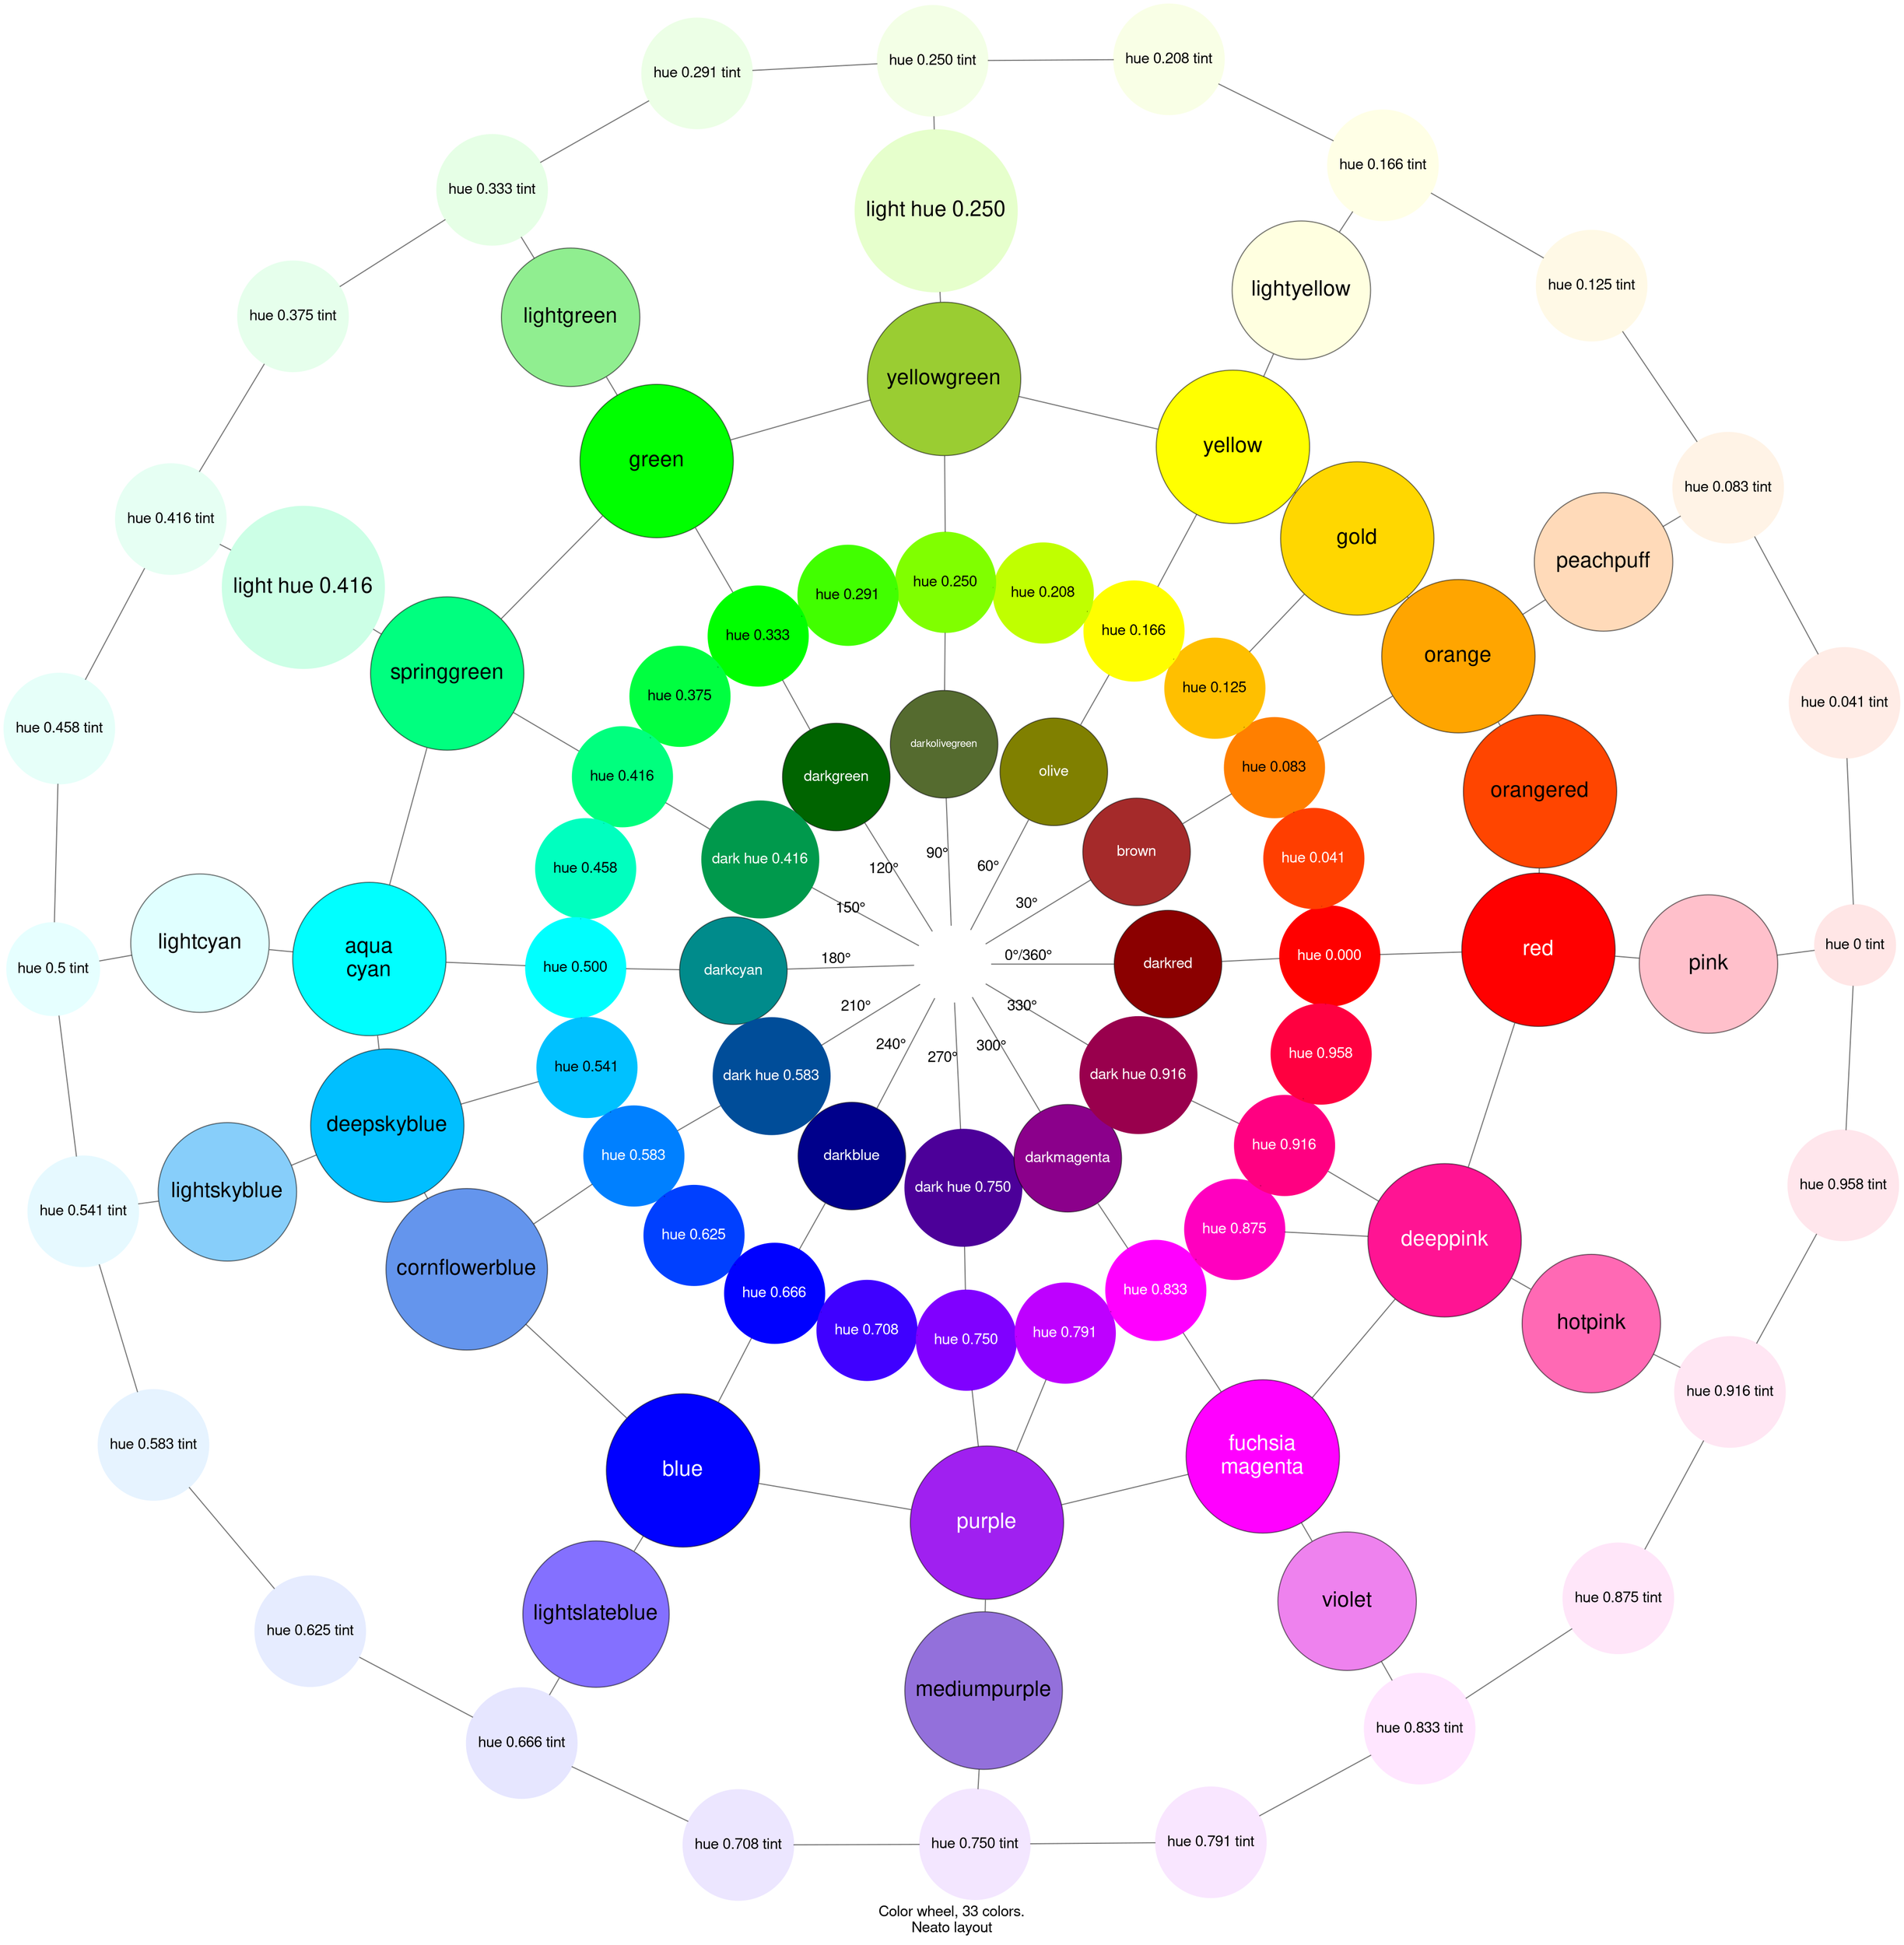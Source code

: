 graph Color_wheel {
    graph [
    layout = neato
    label = "Color wheel, 33 colors.\nNeato layout"
    labelloc = b
    fontname = "Helvetica,Arial,sans-serif"
    start = regular
    normalize = 0
    ]
    node [
    shape = circle
    style = filled
    color = "#00000088"
    fontname = "Helvetica,Arial,sans-serif"
    ]
    edge [
    len = 2.7
    color = "#00000088"
    fontname = "Helvetica,Arial,sans-serif"
    ]
    subgraph Dark {
    node [fontcolor = white width = 1.4]
    center [width = 1 style = invis shape = point]
    center -- darkred [label = "0°/360°"]
    darkred [fillcolor = darkred]
    brown [fillcolor = brown]
    brown -- center [label = "30°"]
    olive [fillcolor = olive]
    olive -- center [label = "60°"]
    darkolivegreen [fillcolor = darkolivegreen fontsize = 10]
    darkolivegreen -- center [label = "90°"]
    darkgreen [fillcolor = darkgreen]
    darkgreen -- center [label = "120°"]
    "dark hue 0.416" [color = ".416 1 .6" fontcolor = white]
    "dark hue 0.416" -- center [label = "150°"]
    darkcyan [fillcolor = darkcyan]
    darkcyan -- center [label = "180°"]
    "dark hue 0.583" [color = ".583 1 .6" fontcolor = white]
    "dark hue 0.583" -- center [label = "210°"]
    darkblue [fillcolor = darkblue]
    darkblue -- center [label = "240°"]
    "dark hue 0.750" [color = ".750 1 .6"]
    "dark hue 0.750" -- center [label = "270°"]
    darkmagenta [fillcolor = darkmagenta]
    darkmagenta -- center [label = "300°"]
    "dark hue 0.916" [color = ".916 1 .6"]
    "dark hue 0.916" -- center [label = "330°"]
    }
    subgraph Tue {
    node [width = 1.3]
    "hue 0.083" -- brown
    "hue 0.083" [color = ".083 1 1"]
    "hue 0.125" [color = ".125 1 1"]
    "hue 0.166" -- olive
    "hue 0.166" [color = ".166 1 1"]
    "hue 0.208" [color = ".208 1 1"]
    "hue 0.250" -- darkolivegreen
    "hue 0.250" [color = ".250 1 1"]
    "hue 0.291" [color = ".291 1 1"]
    "hue 0.333" -- darkgreen
    "hue 0.333" [color = ".333 1 1"]
    "hue 0.375" [color = ".375 1 1"]
    "hue 0.416" -- "dark hue 0.416"
    "hue 0.416" [color = ".416 1 1"]
    "hue 0.458" [color = ".458 1 1"]
    "hue 0.500" -- darkcyan
    "hue 0.500" [color = ".500 1 1"]
    "hue 0.541" [color = ".541 1 1"]
    node [fontcolor = white]
    "hue 0.000" [color = ".000 1 1"]
    "hue 0.000" -- darkred
    "hue 0.041" [color = ".041 1 1"]
    "hue 0.583" -- "dark hue 0.583"
    "hue 0.583" [color = ".583 1 1"]
    "hue 0.625" [color = ".625 1 1"]
    "hue 0.666" -- darkblue
    "hue 0.666" [color = ".666 1 1"]
    "hue 0.708" [color = ".708 1 1"]
    "hue 0.750" -- "dark hue 0.750"
    "hue 0.750" [color = ".750 1 1"]
    "hue 0.791" [color = ".791 1 1"]
    "hue 0.833" -- darkmagenta
    "hue 0.833" [color = ".833 1 1"]
    "hue 0.875" [color = ".875 1 1"]
    "hue 0.916" -- "dark hue 0.916"
    "hue 0.916" [color = ".916 1 1"]
    "hue 0.958" [color = ".958 1 1"]
    edge [len = 1]
    "hue 0.000" -- "hue 0.041" -- "hue 0.083" -- "hue 0.125" -- "hue 0.166" -- "hue 0.208"
    "hue 0.208" -- "hue 0.250" -- "hue 0.291" -- "hue 0.333" -- "hue 0.375" -- "hue 0.416"
    "hue 0.416" -- "hue 0.458" -- "hue 0.500" --"hue 0.541" -- "hue 0.583" -- "hue 0.625"
    "hue 0.625" -- "hue 0.666" -- "hue 0.708" -- "hue 0.750" -- "hue 0.791" -- "hue 0.833"
    "hue 0.833" -- "hue 0.875" -- "hue 0.916" -- "hue 0.958" -- "hue 0.000"
    }
    subgraph Main_colors {
    node [width = 2 fontsize = 20]
    red [fillcolor = red fontcolor = white]
    orangered [fillcolor = orangered]
    orange [fillcolor = orange]
    gold [fillcolor = gold]
    yellow [fillcolor = yellow]
    yellowgreen [fillcolor = yellowgreen]
    deeppink [fillcolor = deeppink fontcolor = white]
    fuchsia [label = "fuchsia\nmagenta" fillcolor = fuchsia fontcolor = white]
    purple [fillcolor = purple fontcolor = white]
    blue [fillcolor = blue fontcolor = white]
    cornflowerblue [fillcolor = cornflowerblue]
    deepskyblue [fillcolor = deepskyblue]
    aqua [fillcolor = aqua label = "aqua\ncyan"]
    springgreen [fillcolor = springgreen]
    green [fillcolor = green]
    purple -- fuchsia -- deeppink -- red
    cornflowerblue -- blue -- purple
    cornflowerblue -- deepskyblue -- aqua [len = 1.7]
    aqua -- springgreen -- green -- yellowgreen -- yellow
    yellow -- gold -- orange -- orangered -- red [len = 1.6]
    orange -- "hue 0.083"
    deeppink -- "hue 0.916"
    deeppink -- "hue 0.875"
    red -- "hue 0.000"
    yellowgreen -- "hue 0.250"
    blue -- "hue 0.666"
    yellow -- "hue 0.166"
    gold -- "hue 0.125"
    green -- "hue 0.333"
    springgreen -- "hue 0.416"
    aqua -- "hue 0.500"
    cornflowerblue -- "hue 0.583"
    deepskyblue -- "hue 0.541"
    purple -- "hue 0.791"
    purple -- "hue 0.750"
    fuchsia -- "hue 0.833"
    }
    subgraph Light_colors {
    node [width = 2 fontsize = 20]
    node [shape = circle width = 1.8]
    edge [len = 2.1]
    pink [fillcolor = pink]
    pink -- red
    lightyellow [fillcolor = lightyellow]
    lightyellow -- yellow
    mediumpurple [fillcolor = mediumpurple]
    mediumpurple -- purple
    violet [fillcolor = violet]
    violet -- fuchsia
    hotpink [fillcolor = hotpink]
    hotpink -- deeppink
    "light hue 0.250" [color = ".250 .2 1"]
    "light hue 0.250" -- yellowgreen
    lightcyan [fillcolor = lightcyan]
    lightcyan -- aqua
    lightslateblue [fillcolor = lightslateblue]
    lightslateblue -- blue
    lightgreen [fillcolor = lightgreen]
    lightgreen -- green
    lightskyblue [fillcolor = lightskyblue]
    lightskyblue -- deepskyblue
    peachpuff [fillcolor = peachpuff]
    peachpuff -- orange
    "light hue 0.416" [color = ".416 .2 1"]
    "light hue 0.416" -- springgreen
    }
    subgraph Tints {
    node [width = 1]
    edge [len = 2.4]
    "hue 0 tint" -- pink
    "hue 0 tint" [color = "0 .1 1"]
    "hue 0.041 tint" [color = ".041 .1 1"]
    "hue 0.083 tint" -- peachpuff
    "hue 0.083 tint" [color = ".083 .1 1"]
    "hue 0.125 tint" [color = ".125 .1 1"]
    "hue 0.166 tint" -- lightyellow
    "hue 0.166 tint" [color = ".166 .1 1"]
    "hue 0.208 tint" [color = ".208 .1 1"]
    "hue 0.250 tint" -- "light hue 0.250"
    "hue 0.250 tint" [color = ".250 .1 1"]
    "hue 0.291 tint" [color = ".291 .1 1"]
    "hue 0.333 tint" -- lightgreen
    "hue 0.333 tint" [color = ".333 .1 1"]
    "hue 0.375 tint" [color = ".375 .1 1"]
    "hue 0.416 tint" -- "light hue 0.416"
    "hue 0.416 tint" [color = ".416 .1 1"]
    "hue 0.458 tint" [color = ".458 .1 1"]
    "hue 0.5 tint" -- lightcyan
    "hue 0.5 tint" [color = ".5 .1 1"]
    "hue 0.541 tint" -- lightskyblue
    "hue 0.541 tint" [color = ".541 .1 1"]
    "hue 0.583 tint" [color = ".583 .1 1"]
    "hue 0.625 tint" [color = ".625 .1 1"]
    "hue 0.666 tint" -- lightslateblue
    "hue 0.666 tint" [color = ".666 .1 1"]
    "hue 0.708 tint" [color = ".708 .1 1"]
    "hue 0.750 tint" -- mediumpurple
    "hue 0.750 tint" [color = ".750 .1 1"]
    "hue 0.791 tint" [color = ".791 .1 1"]
    "hue 0.833 tint" -- violet
    "hue 0.833 tint" [color = ".833 .1 1"]
    "hue 0.875 tint" [color = ".875 .1 1"]
    "hue 0.916 tint" -- hotpink
    "hue 0.916 tint" [color = ".916 .1 1"]
    "hue 0.958 tint" [color = ".958 .1 1"]
    edge [len = 2]
    "hue 0 tint" -- "hue 0.041 tint" -- "hue 0.083 tint" -- "hue 0.125 tint" -- "hue 0.166 tint" -- "hue 0.208 tint"
    "hue 0.208 tint" -- "hue 0.250 tint" -- "hue 0.291 tint" -- "hue 0.333 tint" -- "hue 0.375 tint" -- "hue 0.416 tint"
    "hue 0.416 tint" -- "hue 0.458 tint" -- "hue 0.5 tint" --"hue 0.541 tint" -- "hue 0.583 tint" -- "hue 0.625 tint"
    "hue 0.625 tint" -- "hue 0.666 tint" -- "hue 0.708 tint" -- "hue 0.750 tint" -- "hue 0.791 tint" -- "hue 0.833 tint"
    "hue 0.833 tint" -- "hue 0.875 tint" -- "hue 0.916 tint" -- "hue 0.958 tint" -- "hue 0 tint"
    }
    // © 2022 Costa Shulyupin, licensed under EPL
}
